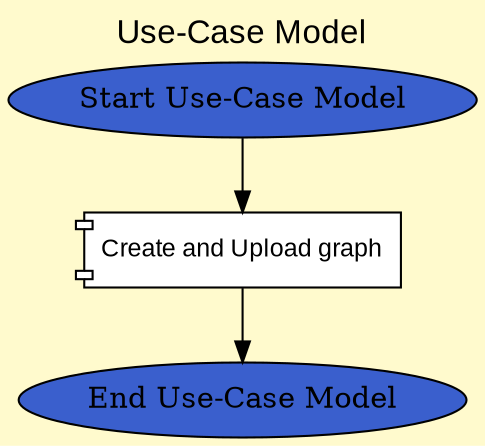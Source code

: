 digraph useCaseModel {
  graph [
    fontsize = 16,
    fontname = Arial,
    label = "Use-Case Model",
    labelloc = t,
    bgcolor = "lemonchiffon"
  ];
  
    "Artifact Start 1 2 1 2 1 13 0 Use-Case Model |" -> "Artifact UploadGraph 1 2 1 2 1 13 0 Create and Upload graph |"  [style=solid];
	"Artifact UploadGraph 1 2 1 2 1 13 0 Create and Upload graph |" -> "Artifact End 1 2 1 2 1 13 0 Use-Case Model |" [style=solid];

    
	"Artifact Start 1 2 1 2 1 13 0 Use-Case Model |" [shape=ellipse,label="Start Use-Case Model",fillcolor =royalblue3,style=filled];
	"Artifact End 1 2 1 2 1 13 0 Use-Case Model |" [shape=ellipse,label="End Use-Case Model",fillcolor =royalblue3,style=filled];
	
	"Artifact UploadGraph 1 2 1 2 1 13 0 Create and Upload graph |" [
    		shape = component,
    		label = "Create and Upload graph",
    		margin="0.11,0.11",	 
    		fillcolor = white,
    		style = filled,
    		fontname = Arial,
	   		fontsize = 12,  		 
  		];	
				
}